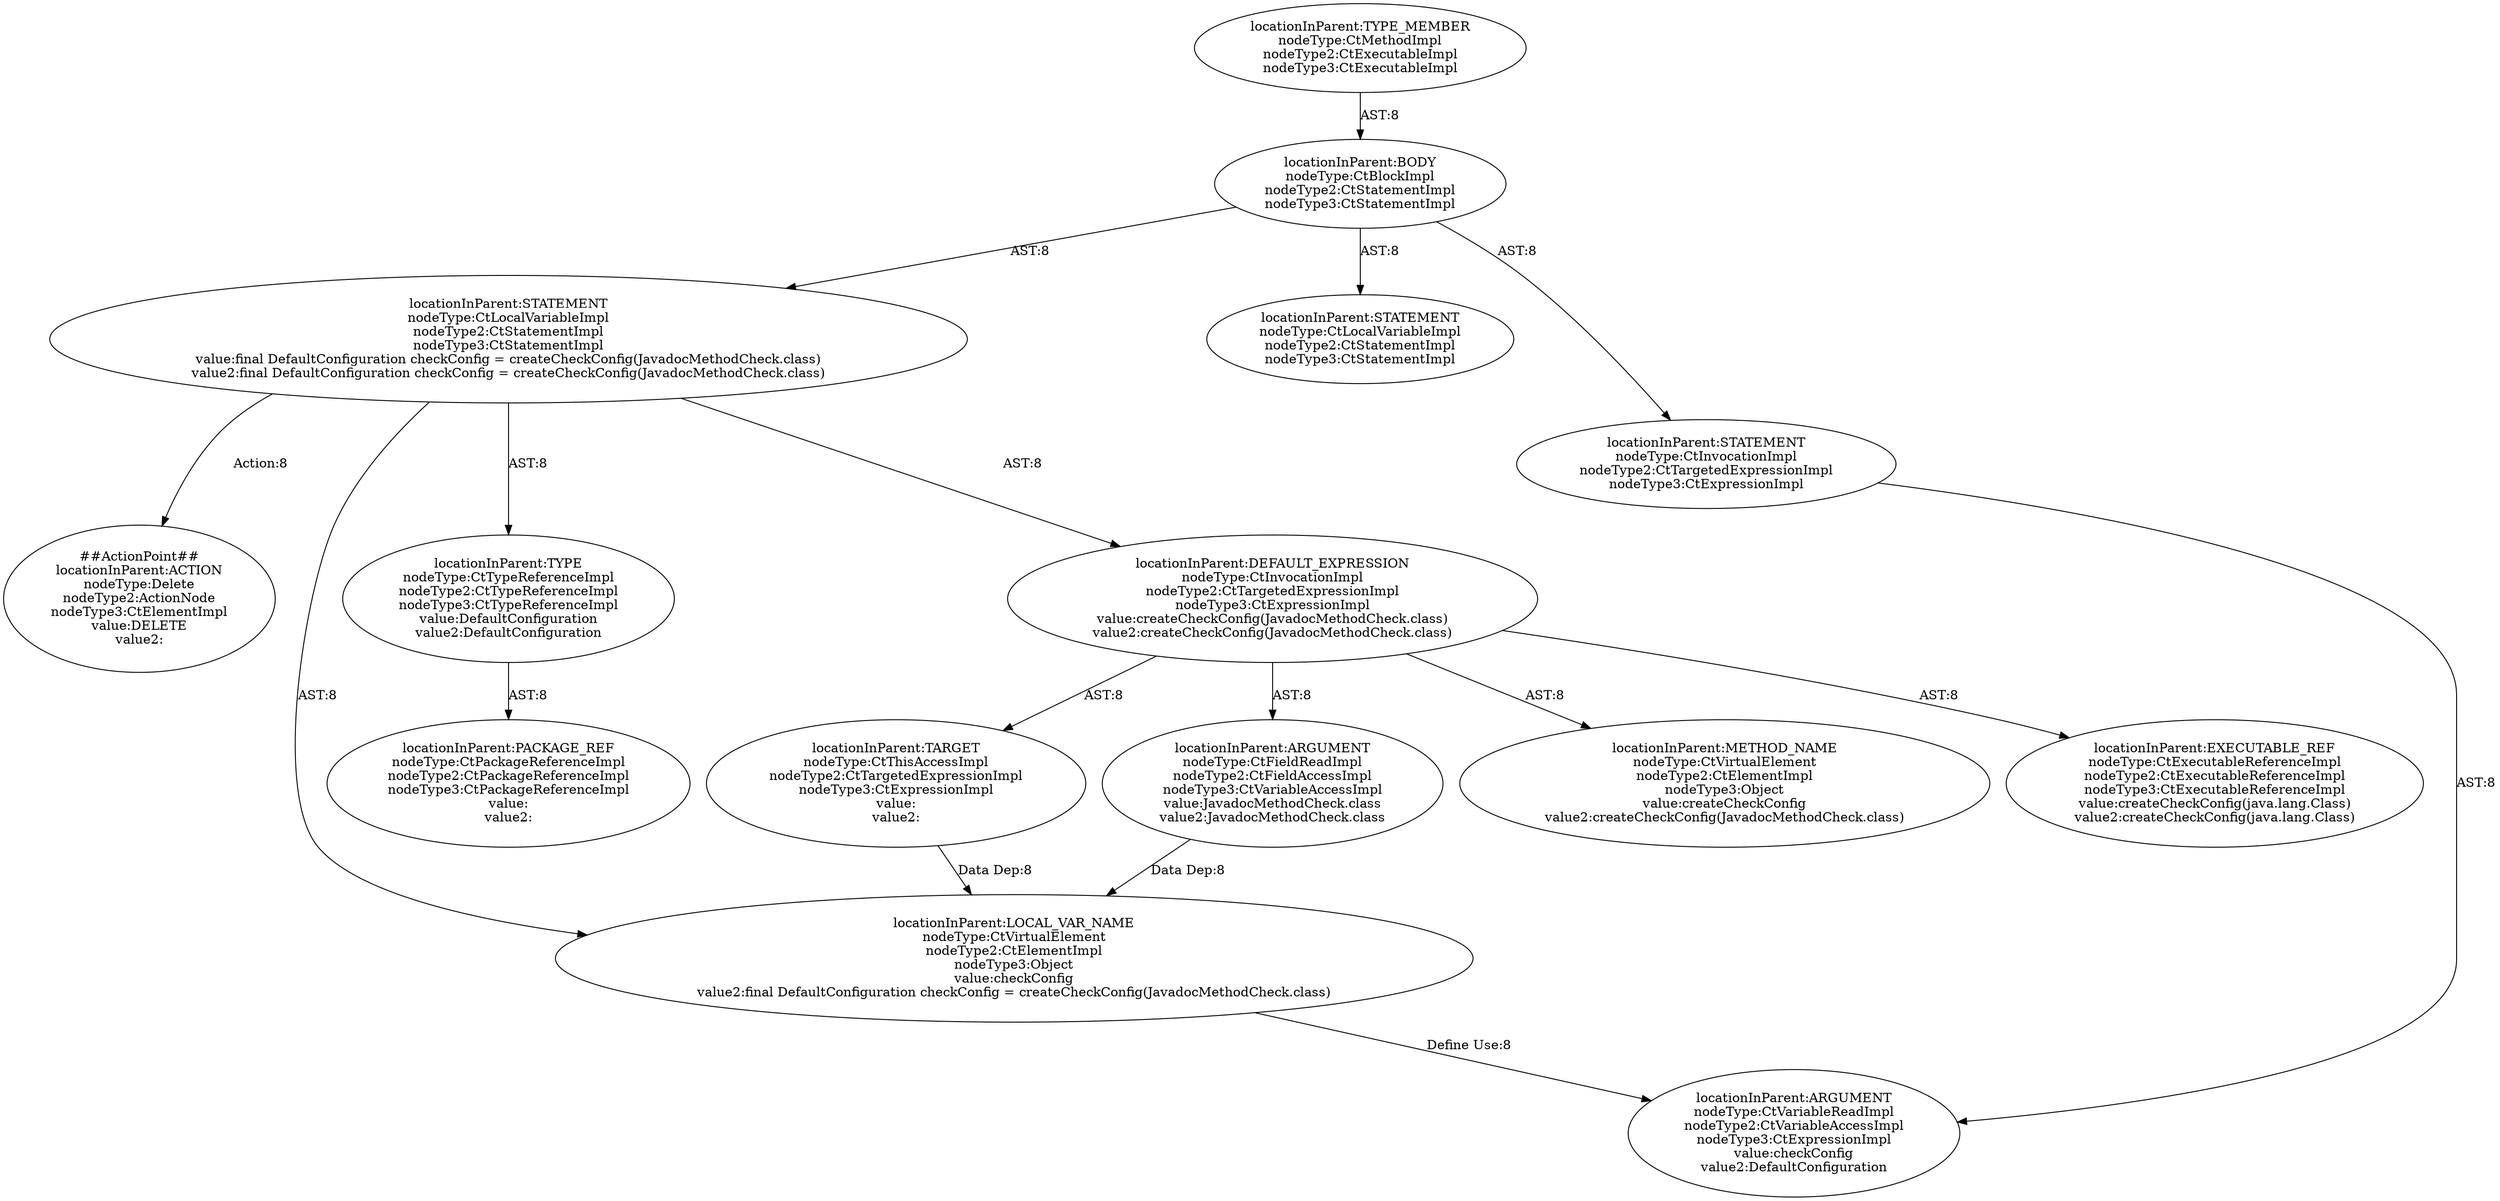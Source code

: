 digraph "Pattern" {
0 [label="##ActionPoint##
locationInParent:ACTION
nodeType:Delete
nodeType2:ActionNode
nodeType3:CtElementImpl
value:DELETE
value2:" shape=ellipse]
1 [label="locationInParent:STATEMENT
nodeType:CtLocalVariableImpl
nodeType2:CtStatementImpl
nodeType3:CtStatementImpl
value:final DefaultConfiguration checkConfig = createCheckConfig(JavadocMethodCheck.class)
value2:final DefaultConfiguration checkConfig = createCheckConfig(JavadocMethodCheck.class)" shape=ellipse]
2 [label="locationInParent:BODY
nodeType:CtBlockImpl
nodeType2:CtStatementImpl
nodeType3:CtStatementImpl" shape=ellipse]
3 [label="locationInParent:TYPE_MEMBER
nodeType:CtMethodImpl
nodeType2:CtExecutableImpl
nodeType3:CtExecutableImpl" shape=ellipse]
4 [label="locationInParent:STATEMENT
nodeType:CtLocalVariableImpl
nodeType2:CtStatementImpl
nodeType3:CtStatementImpl" shape=ellipse]
5 [label="locationInParent:STATEMENT
nodeType:CtInvocationImpl
nodeType2:CtTargetedExpressionImpl
nodeType3:CtExpressionImpl" shape=ellipse]
6 [label="locationInParent:LOCAL_VAR_NAME
nodeType:CtVirtualElement
nodeType2:CtElementImpl
nodeType3:Object
value:checkConfig
value2:final DefaultConfiguration checkConfig = createCheckConfig(JavadocMethodCheck.class)" shape=ellipse]
7 [label="locationInParent:TARGET
nodeType:CtThisAccessImpl
nodeType2:CtTargetedExpressionImpl
nodeType3:CtExpressionImpl
value:
value2:" shape=ellipse]
8 [label="locationInParent:ARGUMENT
nodeType:CtFieldReadImpl
nodeType2:CtFieldAccessImpl
nodeType3:CtVariableAccessImpl
value:JavadocMethodCheck.class
value2:JavadocMethodCheck.class" shape=ellipse]
9 [label="locationInParent:ARGUMENT
nodeType:CtVariableReadImpl
nodeType2:CtVariableAccessImpl
nodeType3:CtExpressionImpl
value:checkConfig
value2:DefaultConfiguration" shape=ellipse]
10 [label="locationInParent:TYPE
nodeType:CtTypeReferenceImpl
nodeType2:CtTypeReferenceImpl
nodeType3:CtTypeReferenceImpl
value:DefaultConfiguration
value2:DefaultConfiguration" shape=ellipse]
11 [label="locationInParent:PACKAGE_REF
nodeType:CtPackageReferenceImpl
nodeType2:CtPackageReferenceImpl
nodeType3:CtPackageReferenceImpl
value:
value2:" shape=ellipse]
12 [label="locationInParent:DEFAULT_EXPRESSION
nodeType:CtInvocationImpl
nodeType2:CtTargetedExpressionImpl
nodeType3:CtExpressionImpl
value:createCheckConfig(JavadocMethodCheck.class)
value2:createCheckConfig(JavadocMethodCheck.class)" shape=ellipse]
13 [label="locationInParent:METHOD_NAME
nodeType:CtVirtualElement
nodeType2:CtElementImpl
nodeType3:Object
value:createCheckConfig
value2:createCheckConfig(JavadocMethodCheck.class)" shape=ellipse]
14 [label="locationInParent:EXECUTABLE_REF
nodeType:CtExecutableReferenceImpl
nodeType2:CtExecutableReferenceImpl
nodeType3:CtExecutableReferenceImpl
value:createCheckConfig(java.lang.Class)
value2:createCheckConfig(java.lang.Class)" shape=ellipse]
1 -> 0 [label="Action:8"];
1 -> 6 [label="AST:8"];
1 -> 10 [label="AST:8"];
1 -> 12 [label="AST:8"];
2 -> 1 [label="AST:8"];
2 -> 4 [label="AST:8"];
2 -> 5 [label="AST:8"];
3 -> 2 [label="AST:8"];
5 -> 9 [label="AST:8"];
6 -> 9 [label="Define Use:8"];
7 -> 6 [label="Data Dep:8"];
8 -> 6 [label="Data Dep:8"];
10 -> 11 [label="AST:8"];
12 -> 7 [label="AST:8"];
12 -> 8 [label="AST:8"];
12 -> 13 [label="AST:8"];
12 -> 14 [label="AST:8"];
}